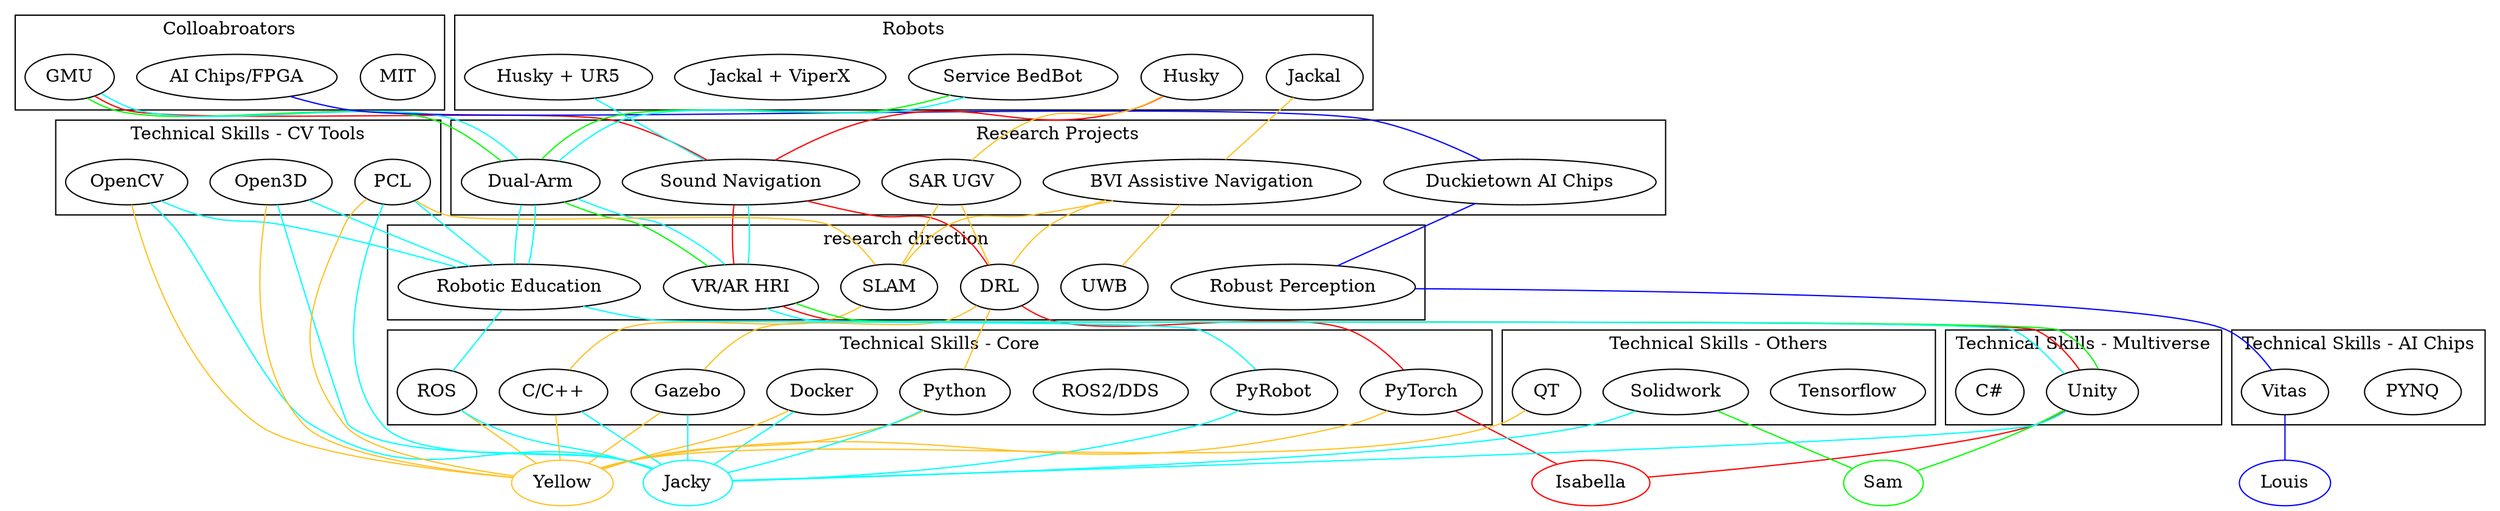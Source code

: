 
graph {
subgraph cluster_A {
label = "Colloabroators" ;
"MIT" "GMU" "AI Chips/FPGA"
}

subgraph cluster_A1 {
label = "Robots" ;
"Husky" "Husky + UR5" "Jackal" "Jackal + ViperX" "Service BedBot"
}

subgraph cluster_B{
label = "Research Projects" ;
"Duckietown AI Chips" "Sound Navigation" "Dual-Arm" "SAR UGV" "BVI Assistive Navigation"

}

subgraph cluster_C{
label = "research direction";
"SLAM" "DRL" "Robust Perception" "VR/AR HRI" "Robotic Education" "UWB"
}

subgraph cluster_D{
label = "Technical Skills - Core" ;
"Docker" "ROS" "ROS2/DDS" "Gazebo" "PyTorch" "Python" "PyRobot" "C/C++"
}

subgraph cluster_D1{
label = "Technical Skills - Multiverse" ;
"Unity" "C#"
}

subgraph cluster_D2{
label = "Technical Skills - AI Chips" ;
 "PYNQ" "Vitas"
}

subgraph cluster_D3{
label = "Technical Skills - CV Tools" ;
 "OpenCV" "Open3D" "PCL"
}

subgraph cluster_D4{
label = "Technical Skills - Others" ;
"ROS" "ROS2/DDS" "Tensorflow" "Solidwork" "QT"
}

"Isabella" [color=red];
"GMU" -- "Sound Navigation" -- "VR/AR HRI" -- "Unity" -- "Isabella"[color=red];
"Husky" --  "Sound Navigation" -- "DRL" -- "PyTorch" -- "Isabella"[color=red];


"Sam" [color=green];
"GMU" -- "Dual-Arm" -- "VR/AR HRI" -- "Unity" -- "Sam"[color=green];
"Service BedBot" --  "Dual-Arm" [color=green];
"Solidwork" -- "Sam"[color=green];

"Louis" [color=blue];
"AI Chips/FPGA" -- "Duckietown AI Chips" -- "Robust Perception" -- "Vitas" -- "Louis"[color=blue];

"Yellow" [color=goldenrod1];
"Jackal" -- "BVI Assistive Navigation" -- "DRL"[color=goldenrod1] ;
            "BVI Assistive Navigation" -- "SLAM" -- "PCL"[color=goldenrod1] ;"SLAM" -- "C/C++"[color=goldenrod1] ;
            "BVI Assistive Navigation" -- "UWB"[color=goldenrod1] ;
"Husky" -- "SAR UGV" -- "DRL"[color=goldenrod1];"DRL" -- "Gazebo"[color=goldenrod1];"DRL" -- "Python"[color=goldenrod1];
           "SAR UGV" -- "SLAM"[color=goldenrod1];
"C/C++" -- "Yellow"[color=goldenrod1] ;"Python" -- "Yellow"[color=goldenrod1] ;"PyTorch" -- "Yellow"[color=goldenrod1] ;"Gazebo" -- "Yellow"[color=goldenrod1] ;"ROS" -- "Yellow"[color=goldenrod1] ;"Docker" -- "Yellow"[color=goldenrod1] ;"QT" -- "Yellow"[color=goldenrod1] ;"OpenCV" -- "Yellow"[color=goldenrod1] ;"Open3D" -- "Yellow"[color=goldenrod1] ;"PCL" -- "Yellow"[color=goldenrod1] ;

"Jacky" [color=aqua];
"GMU" -- "Dual-Arm" -- "Robotic Education"[color=aqua];
"Service BedBot" -- "Dual-Arm" -- "Robotic Education"[color=aqua];
                    "Dual-Arm" -- "VR/AR HRI"[color=aqua];
"Husky + UR5" -- "Sound Navigation" -- "VR/AR HRI"[color=aqua];
"PCL" -- "Jacky" [color=aqua];"Open3D" -- "Jacky" [color=aqua];"OpenCV" -- "Jacky" [color=aqua];"ROS" -- "Jacky" [color=aqua];"PyRobot" -- "Jacky" [color=aqua];
"Docker" -- "Jacky" [color=aqua];"C/C++" -- "Jacky" [color=aqua];"Python" -- "Jacky" [color=aqua];"Gazebo" -- "Jacky" [color=aqua];"Solidwork" -- "Jacky" [color=aqua];"Unity" -- "Jacky" [color=aqua];
"Unity" -- "VR/AR HRI"[color=aqua];
"PCL" -- "Robotic Education"[color=aqua];"Open3D" -- "Robotic Education"[color=aqua];"OpenCV" -- "Robotic Education"[color=aqua];
"ROS" -- "Robotic Education"[color=aqua];"PyRobot" -- "Robotic Education"[color=aqua];
}

